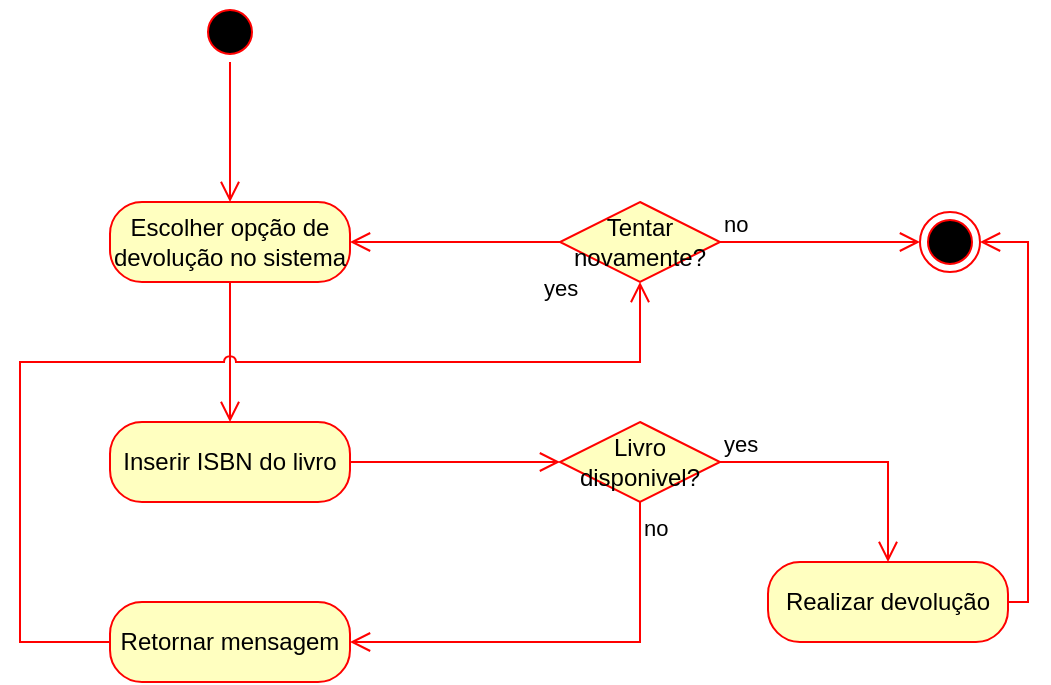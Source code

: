 <mxfile version="21.7.4" type="device">
  <diagram name="Página-1" id="X1bjRQrE66h8iQKwzGTC">
    <mxGraphModel dx="1377" dy="747" grid="1" gridSize="10" guides="1" tooltips="1" connect="1" arrows="1" fold="1" page="1" pageScale="1" pageWidth="827" pageHeight="1169" math="0" shadow="0">
      <root>
        <mxCell id="0" />
        <mxCell id="1" parent="0" />
        <mxCell id="MwhVaeeXFOU4bct0Xd6U-1" value="" style="ellipse;html=1;shape=startState;fillColor=#000000;strokeColor=#ff0000;" vertex="1" parent="1">
          <mxGeometry x="130" y="170" width="30" height="30" as="geometry" />
        </mxCell>
        <mxCell id="MwhVaeeXFOU4bct0Xd6U-2" value="" style="edgeStyle=orthogonalEdgeStyle;html=1;verticalAlign=bottom;endArrow=open;endSize=8;strokeColor=#ff0000;rounded=0;entryX=0.5;entryY=0;entryDx=0;entryDy=0;" edge="1" source="MwhVaeeXFOU4bct0Xd6U-1" parent="1" target="MwhVaeeXFOU4bct0Xd6U-3">
          <mxGeometry relative="1" as="geometry">
            <mxPoint x="145" y="260" as="targetPoint" />
          </mxGeometry>
        </mxCell>
        <mxCell id="MwhVaeeXFOU4bct0Xd6U-3" value="Escolher opção de devolução no sistema" style="rounded=1;whiteSpace=wrap;html=1;arcSize=40;fontColor=#000000;fillColor=#ffffc0;strokeColor=#ff0000;" vertex="1" parent="1">
          <mxGeometry x="85" y="270" width="120" height="40" as="geometry" />
        </mxCell>
        <mxCell id="MwhVaeeXFOU4bct0Xd6U-4" value="" style="edgeStyle=orthogonalEdgeStyle;html=1;verticalAlign=bottom;endArrow=open;endSize=8;strokeColor=#ff0000;rounded=0;entryX=0.5;entryY=0;entryDx=0;entryDy=0;" edge="1" source="MwhVaeeXFOU4bct0Xd6U-3" parent="1" target="MwhVaeeXFOU4bct0Xd6U-5">
          <mxGeometry relative="1" as="geometry">
            <mxPoint x="150" y="370" as="targetPoint" />
          </mxGeometry>
        </mxCell>
        <mxCell id="MwhVaeeXFOU4bct0Xd6U-5" value="Inserir ISBN do livro" style="rounded=1;whiteSpace=wrap;html=1;arcSize=40;fontColor=#000000;fillColor=#ffffc0;strokeColor=#ff0000;" vertex="1" parent="1">
          <mxGeometry x="85" y="380" width="120" height="40" as="geometry" />
        </mxCell>
        <mxCell id="MwhVaeeXFOU4bct0Xd6U-6" value="" style="edgeStyle=orthogonalEdgeStyle;html=1;verticalAlign=bottom;endArrow=open;endSize=8;strokeColor=#ff0000;rounded=0;exitX=1;exitY=0.5;exitDx=0;exitDy=0;entryX=0;entryY=0.5;entryDx=0;entryDy=0;" edge="1" source="MwhVaeeXFOU4bct0Xd6U-5" parent="1" target="MwhVaeeXFOU4bct0Xd6U-12">
          <mxGeometry relative="1" as="geometry">
            <mxPoint x="260" y="420" as="targetPoint" />
          </mxGeometry>
        </mxCell>
        <mxCell id="MwhVaeeXFOU4bct0Xd6U-12" value="Livro disponivel?" style="rhombus;whiteSpace=wrap;html=1;fontColor=#000000;fillColor=#ffffc0;strokeColor=#ff0000;" vertex="1" parent="1">
          <mxGeometry x="310" y="380" width="80" height="40" as="geometry" />
        </mxCell>
        <mxCell id="MwhVaeeXFOU4bct0Xd6U-13" value="yes" style="edgeStyle=orthogonalEdgeStyle;html=1;align=left;verticalAlign=bottom;endArrow=open;endSize=8;strokeColor=#ff0000;rounded=0;entryX=0.5;entryY=0;entryDx=0;entryDy=0;" edge="1" source="MwhVaeeXFOU4bct0Xd6U-12" parent="1" target="MwhVaeeXFOU4bct0Xd6U-15">
          <mxGeometry x="-1" relative="1" as="geometry">
            <mxPoint x="490" y="400" as="targetPoint" />
          </mxGeometry>
        </mxCell>
        <mxCell id="MwhVaeeXFOU4bct0Xd6U-14" value="no" style="edgeStyle=orthogonalEdgeStyle;html=1;align=left;verticalAlign=top;endArrow=open;endSize=8;strokeColor=#ff0000;rounded=0;entryX=1;entryY=0.5;entryDx=0;entryDy=0;" edge="1" source="MwhVaeeXFOU4bct0Xd6U-12" parent="1" target="MwhVaeeXFOU4bct0Xd6U-18">
          <mxGeometry x="-1" relative="1" as="geometry">
            <mxPoint x="350" y="480" as="targetPoint" />
            <Array as="points">
              <mxPoint x="350" y="490" />
            </Array>
          </mxGeometry>
        </mxCell>
        <mxCell id="MwhVaeeXFOU4bct0Xd6U-15" value="Realizar devolução" style="rounded=1;whiteSpace=wrap;html=1;arcSize=40;fontColor=#000000;fillColor=#ffffc0;strokeColor=#ff0000;" vertex="1" parent="1">
          <mxGeometry x="414" y="450" width="120" height="40" as="geometry" />
        </mxCell>
        <mxCell id="MwhVaeeXFOU4bct0Xd6U-16" value="" style="edgeStyle=orthogonalEdgeStyle;html=1;verticalAlign=bottom;endArrow=open;endSize=8;strokeColor=#ff0000;rounded=0;exitX=1;exitY=0.5;exitDx=0;exitDy=0;entryX=1;entryY=0.5;entryDx=0;entryDy=0;" edge="1" source="MwhVaeeXFOU4bct0Xd6U-15" parent="1" target="MwhVaeeXFOU4bct0Xd6U-17">
          <mxGeometry relative="1" as="geometry">
            <mxPoint x="474" y="550" as="targetPoint" />
          </mxGeometry>
        </mxCell>
        <mxCell id="MwhVaeeXFOU4bct0Xd6U-17" value="" style="ellipse;html=1;shape=endState;fillColor=#000000;strokeColor=#ff0000;" vertex="1" parent="1">
          <mxGeometry x="490" y="275" width="30" height="30" as="geometry" />
        </mxCell>
        <mxCell id="MwhVaeeXFOU4bct0Xd6U-18" value="Retornar mensagem" style="rounded=1;whiteSpace=wrap;html=1;arcSize=40;fontColor=#000000;fillColor=#ffffc0;strokeColor=#ff0000;" vertex="1" parent="1">
          <mxGeometry x="85" y="470" width="120" height="40" as="geometry" />
        </mxCell>
        <mxCell id="MwhVaeeXFOU4bct0Xd6U-19" value="" style="edgeStyle=orthogonalEdgeStyle;html=1;verticalAlign=bottom;endArrow=open;endSize=8;strokeColor=#ff0000;rounded=0;exitX=0;exitY=0.5;exitDx=0;exitDy=0;entryX=0.5;entryY=1;entryDx=0;entryDy=0;jumpStyle=arc;" edge="1" source="MwhVaeeXFOU4bct0Xd6U-18" parent="1" target="MwhVaeeXFOU4bct0Xd6U-20">
          <mxGeometry relative="1" as="geometry">
            <mxPoint x="40" y="350" as="targetPoint" />
            <Array as="points">
              <mxPoint x="40" y="490" />
              <mxPoint x="40" y="350" />
              <mxPoint x="350" y="350" />
            </Array>
          </mxGeometry>
        </mxCell>
        <mxCell id="MwhVaeeXFOU4bct0Xd6U-20" value="Tentar novamente?" style="rhombus;whiteSpace=wrap;html=1;fontColor=#000000;fillColor=#ffffc0;strokeColor=#ff0000;" vertex="1" parent="1">
          <mxGeometry x="310" y="270" width="80" height="40" as="geometry" />
        </mxCell>
        <mxCell id="MwhVaeeXFOU4bct0Xd6U-21" value="no" style="edgeStyle=orthogonalEdgeStyle;html=1;align=left;verticalAlign=bottom;endArrow=open;endSize=8;strokeColor=#ff0000;rounded=0;entryX=0;entryY=0.5;entryDx=0;entryDy=0;" edge="1" source="MwhVaeeXFOU4bct0Xd6U-20" parent="1" target="MwhVaeeXFOU4bct0Xd6U-17">
          <mxGeometry x="-1" relative="1" as="geometry">
            <mxPoint x="490" y="290" as="targetPoint" />
          </mxGeometry>
        </mxCell>
        <mxCell id="MwhVaeeXFOU4bct0Xd6U-22" value="yes" style="edgeStyle=orthogonalEdgeStyle;html=1;align=left;verticalAlign=top;endArrow=open;endSize=8;strokeColor=#ff0000;rounded=0;exitX=0;exitY=0.5;exitDx=0;exitDy=0;entryX=1;entryY=0.5;entryDx=0;entryDy=0;" edge="1" source="MwhVaeeXFOU4bct0Xd6U-20" parent="1" target="MwhVaeeXFOU4bct0Xd6U-3">
          <mxGeometry x="-0.809" y="10" relative="1" as="geometry">
            <mxPoint x="350" y="370" as="targetPoint" />
            <mxPoint as="offset" />
          </mxGeometry>
        </mxCell>
      </root>
    </mxGraphModel>
  </diagram>
</mxfile>
